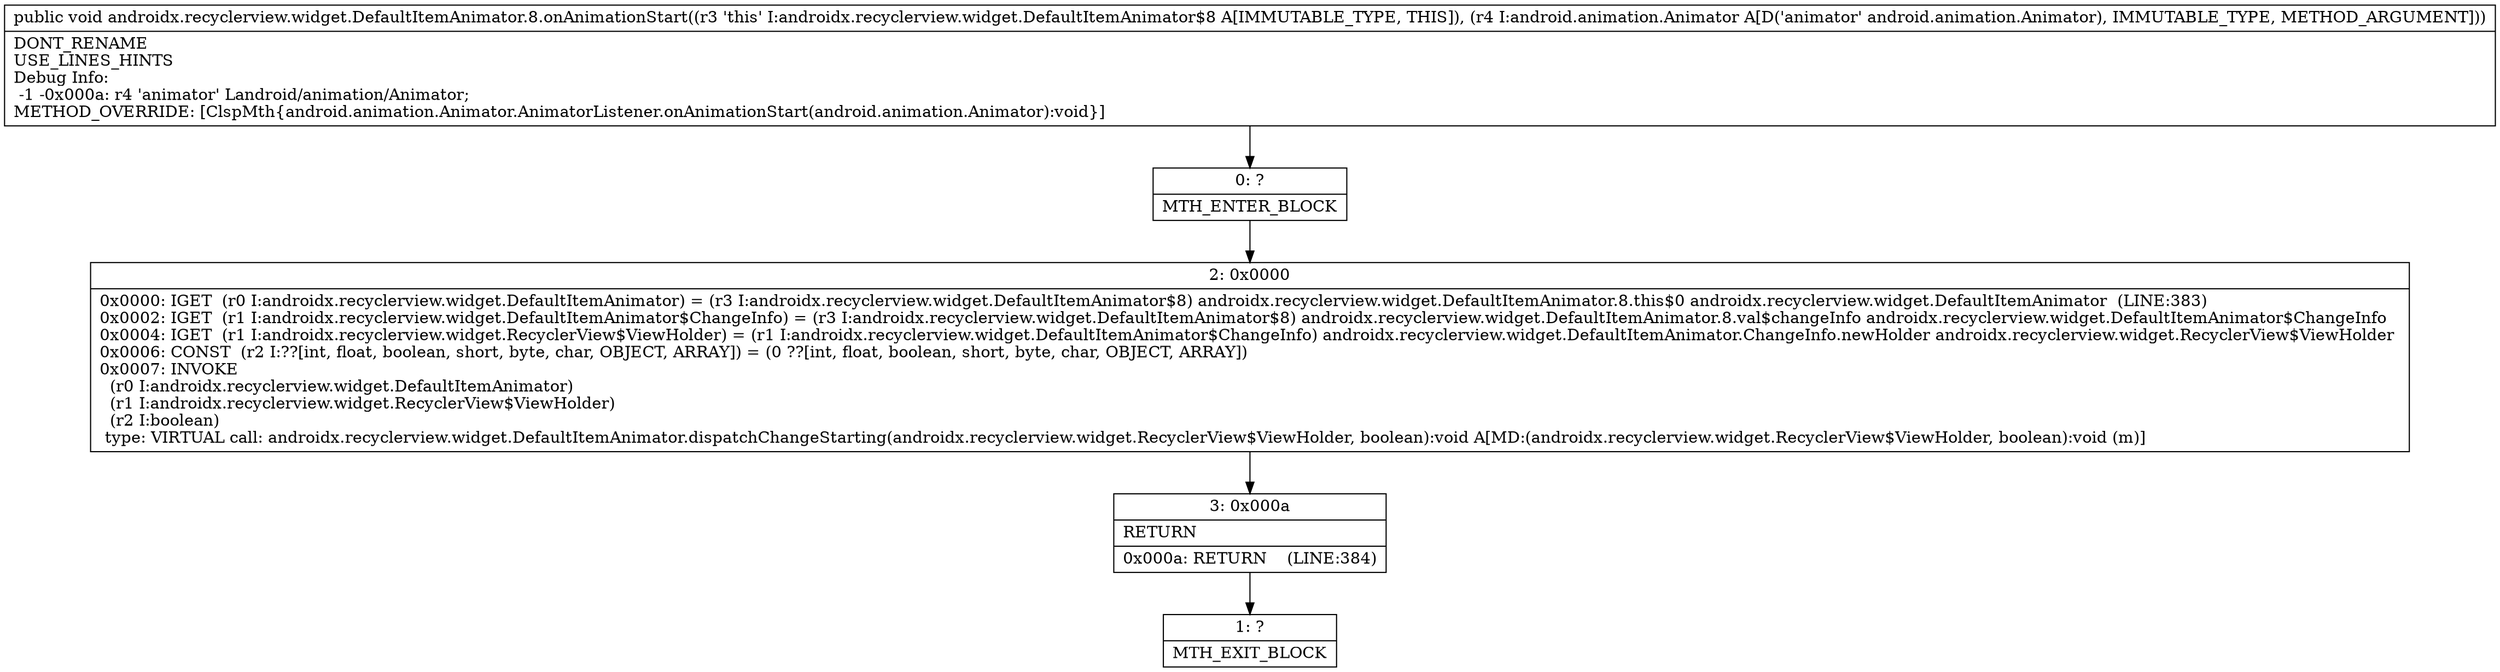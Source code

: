 digraph "CFG forandroidx.recyclerview.widget.DefaultItemAnimator.8.onAnimationStart(Landroid\/animation\/Animator;)V" {
Node_0 [shape=record,label="{0\:\ ?|MTH_ENTER_BLOCK\l}"];
Node_2 [shape=record,label="{2\:\ 0x0000|0x0000: IGET  (r0 I:androidx.recyclerview.widget.DefaultItemAnimator) = (r3 I:androidx.recyclerview.widget.DefaultItemAnimator$8) androidx.recyclerview.widget.DefaultItemAnimator.8.this$0 androidx.recyclerview.widget.DefaultItemAnimator  (LINE:383)\l0x0002: IGET  (r1 I:androidx.recyclerview.widget.DefaultItemAnimator$ChangeInfo) = (r3 I:androidx.recyclerview.widget.DefaultItemAnimator$8) androidx.recyclerview.widget.DefaultItemAnimator.8.val$changeInfo androidx.recyclerview.widget.DefaultItemAnimator$ChangeInfo \l0x0004: IGET  (r1 I:androidx.recyclerview.widget.RecyclerView$ViewHolder) = (r1 I:androidx.recyclerview.widget.DefaultItemAnimator$ChangeInfo) androidx.recyclerview.widget.DefaultItemAnimator.ChangeInfo.newHolder androidx.recyclerview.widget.RecyclerView$ViewHolder \l0x0006: CONST  (r2 I:??[int, float, boolean, short, byte, char, OBJECT, ARRAY]) = (0 ??[int, float, boolean, short, byte, char, OBJECT, ARRAY]) \l0x0007: INVOKE  \l  (r0 I:androidx.recyclerview.widget.DefaultItemAnimator)\l  (r1 I:androidx.recyclerview.widget.RecyclerView$ViewHolder)\l  (r2 I:boolean)\l type: VIRTUAL call: androidx.recyclerview.widget.DefaultItemAnimator.dispatchChangeStarting(androidx.recyclerview.widget.RecyclerView$ViewHolder, boolean):void A[MD:(androidx.recyclerview.widget.RecyclerView$ViewHolder, boolean):void (m)]\l}"];
Node_3 [shape=record,label="{3\:\ 0x000a|RETURN\l|0x000a: RETURN    (LINE:384)\l}"];
Node_1 [shape=record,label="{1\:\ ?|MTH_EXIT_BLOCK\l}"];
MethodNode[shape=record,label="{public void androidx.recyclerview.widget.DefaultItemAnimator.8.onAnimationStart((r3 'this' I:androidx.recyclerview.widget.DefaultItemAnimator$8 A[IMMUTABLE_TYPE, THIS]), (r4 I:android.animation.Animator A[D('animator' android.animation.Animator), IMMUTABLE_TYPE, METHOD_ARGUMENT]))  | DONT_RENAME\lUSE_LINES_HINTS\lDebug Info:\l  \-1 \-0x000a: r4 'animator' Landroid\/animation\/Animator;\lMETHOD_OVERRIDE: [ClspMth\{android.animation.Animator.AnimatorListener.onAnimationStart(android.animation.Animator):void\}]\l}"];
MethodNode -> Node_0;Node_0 -> Node_2;
Node_2 -> Node_3;
Node_3 -> Node_1;
}

